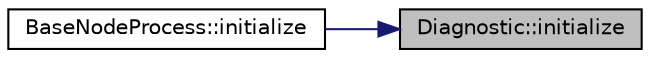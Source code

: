 digraph "Diagnostic::initialize"
{
 // LATEX_PDF_SIZE
  edge [fontname="Helvetica",fontsize="10",labelfontname="Helvetica",labelfontsize="10"];
  node [fontname="Helvetica",fontsize="10",shape=record];
  rankdir="RL";
  Node1 [label="Diagnostic::initialize",height=0.2,width=0.4,color="black", fillcolor="grey75", style="filled", fontcolor="black",tooltip="Initialize Root Diagnostic. This should be called once per instance of Diagnostic."];
  Node1 -> Node2 [dir="back",color="midnightblue",fontsize="10",style="solid",fontname="Helvetica"];
  Node2 [label="BaseNodeProcess::initialize",height=0.2,width=0.4,color="black", fillcolor="white", style="filled",URL="$classBaseNodeProcess.html#af02b683c236dff0506852af2abd1f6e4",tooltip="Initializes Process. Should be called right after instantiating variable."];
}
